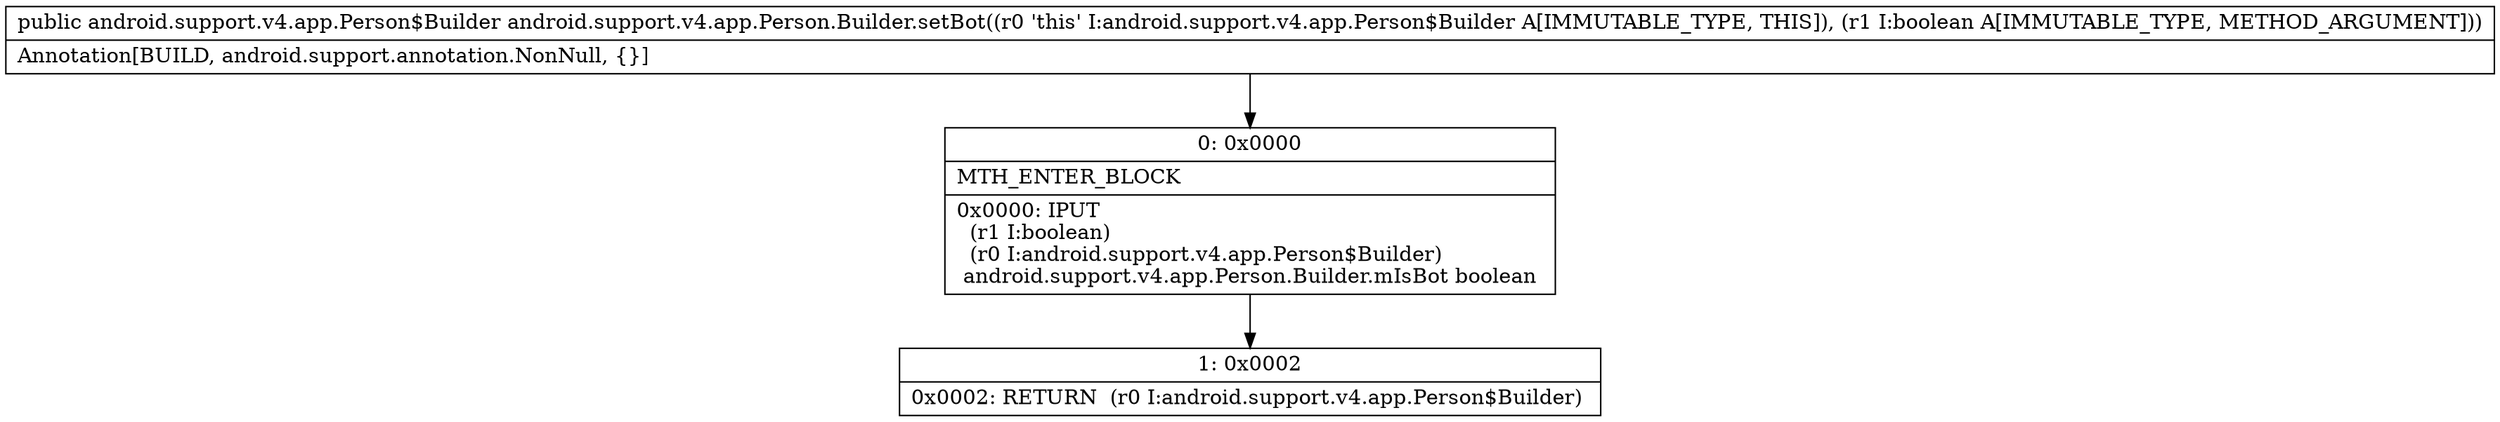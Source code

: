 digraph "CFG forandroid.support.v4.app.Person.Builder.setBot(Z)Landroid\/support\/v4\/app\/Person$Builder;" {
Node_0 [shape=record,label="{0\:\ 0x0000|MTH_ENTER_BLOCK\l|0x0000: IPUT  \l  (r1 I:boolean)\l  (r0 I:android.support.v4.app.Person$Builder)\l android.support.v4.app.Person.Builder.mIsBot boolean \l}"];
Node_1 [shape=record,label="{1\:\ 0x0002|0x0002: RETURN  (r0 I:android.support.v4.app.Person$Builder) \l}"];
MethodNode[shape=record,label="{public android.support.v4.app.Person$Builder android.support.v4.app.Person.Builder.setBot((r0 'this' I:android.support.v4.app.Person$Builder A[IMMUTABLE_TYPE, THIS]), (r1 I:boolean A[IMMUTABLE_TYPE, METHOD_ARGUMENT]))  | Annotation[BUILD, android.support.annotation.NonNull, \{\}]\l}"];
MethodNode -> Node_0;
Node_0 -> Node_1;
}


